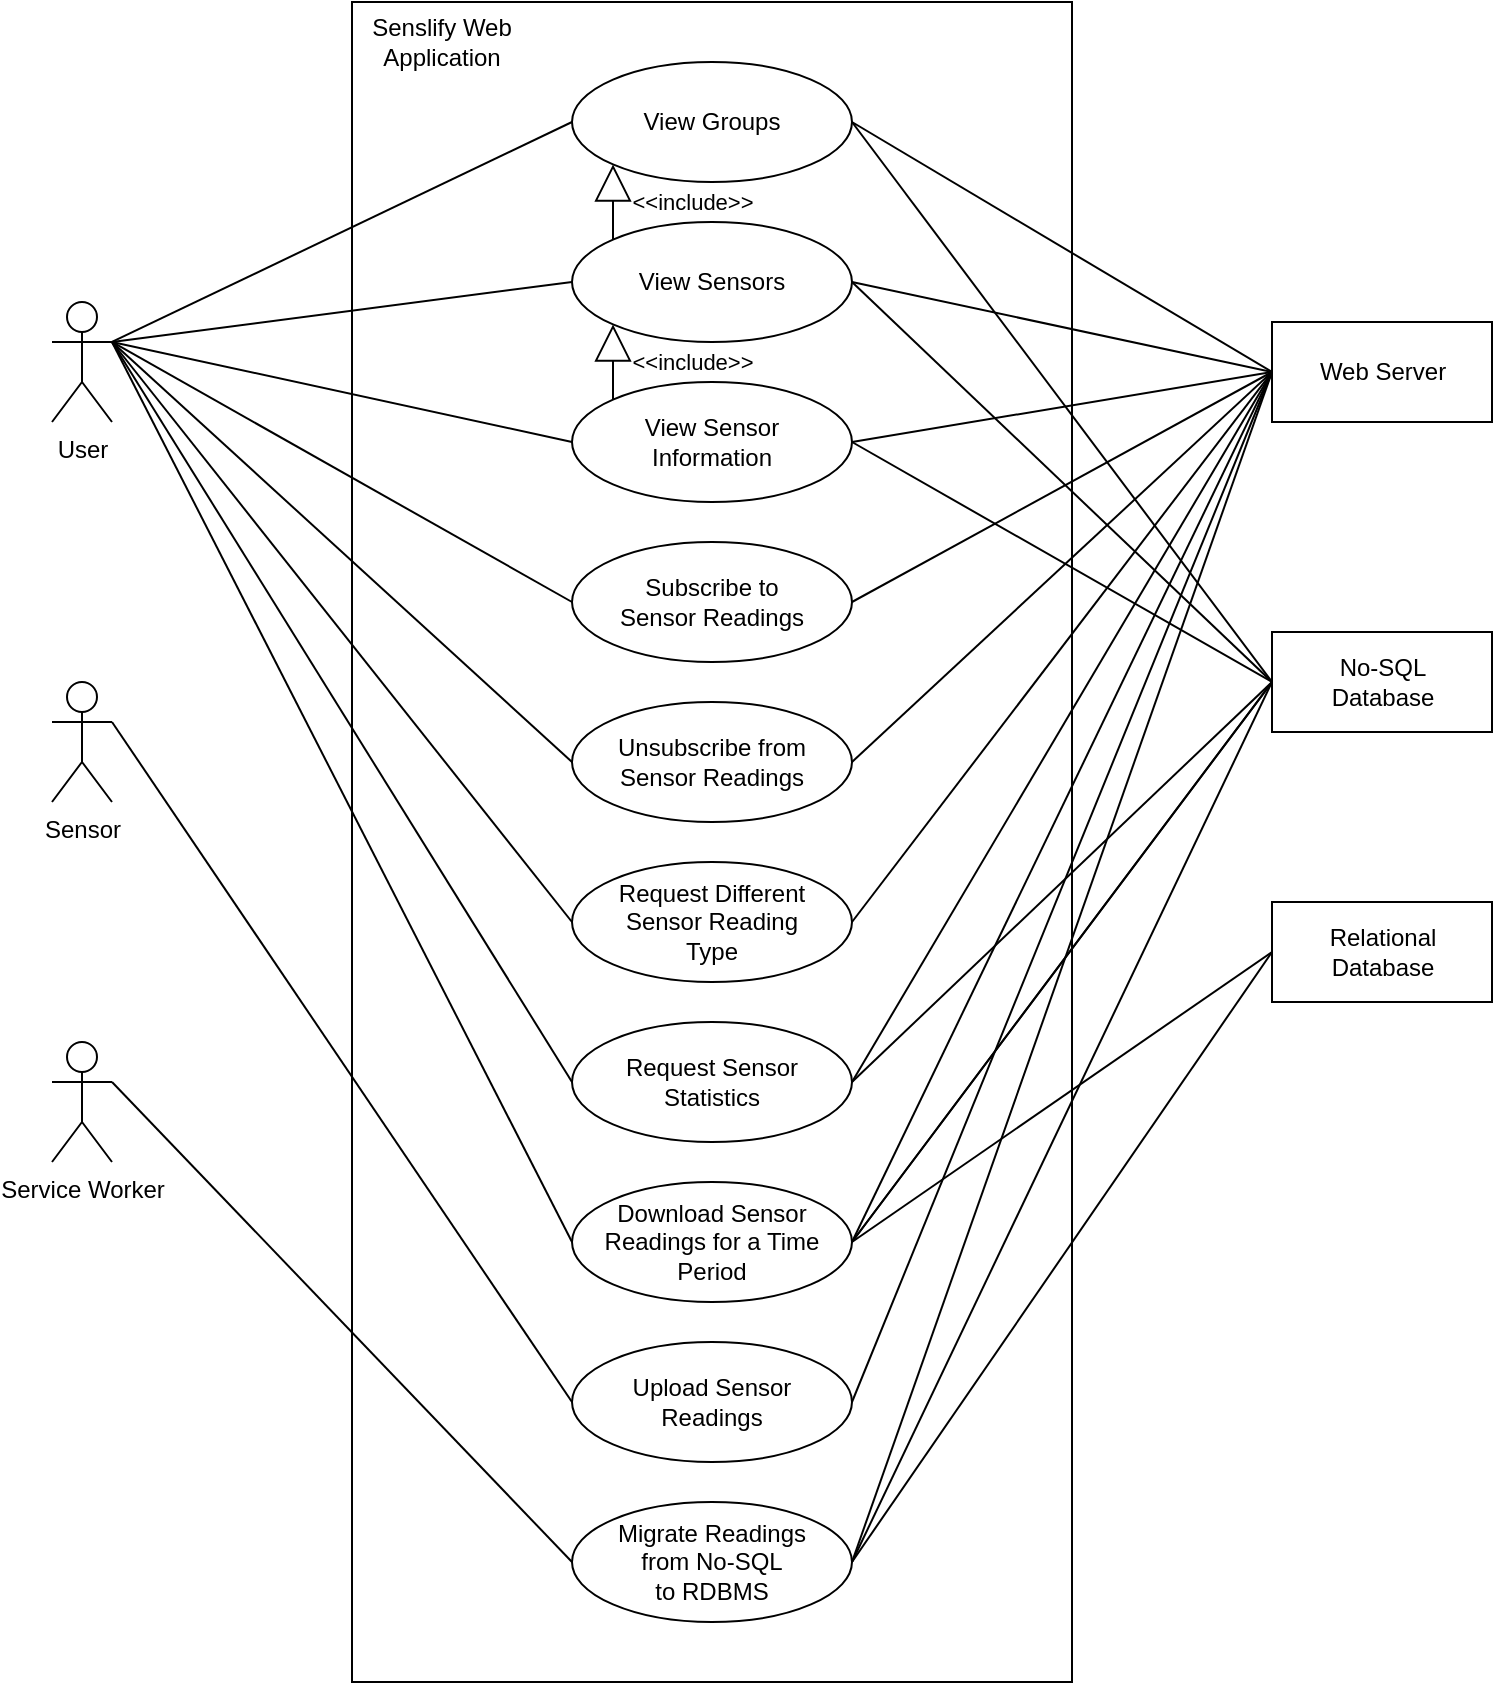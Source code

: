 <mxfile version="14.7.9" type="device"><diagram id="jDdJe5Kzc1ZhkcdQjOYs" name="Use Case Diagram"><mxGraphModel dx="785" dy="1121" grid="1" gridSize="10" guides="1" tooltips="1" connect="1" arrows="1" fold="1" page="1" pageScale="1" pageWidth="850" pageHeight="1100" math="0" shadow="0"><root><mxCell id="0"/><mxCell id="1" parent="0"/><mxCell id="X6Lk938Rx3pAfz39_x9E-2" value="" style="rounded=0;whiteSpace=wrap;html=1;" parent="1" vertex="1"><mxGeometry x="240" y="130" width="360" height="840" as="geometry"/></mxCell><mxCell id="X6Lk938Rx3pAfz39_x9E-4" value="View Groups" style="ellipse;whiteSpace=wrap;html=1;" parent="1" vertex="1"><mxGeometry x="350" y="160" width="140" height="60" as="geometry"/></mxCell><mxCell id="X6Lk938Rx3pAfz39_x9E-5" value="View Sensors" style="ellipse;whiteSpace=wrap;html=1;" parent="1" vertex="1"><mxGeometry x="350" y="240" width="140" height="60" as="geometry"/></mxCell><mxCell id="X6Lk938Rx3pAfz39_x9E-6" value="&lt;div&gt;View Sensor&lt;/div&gt;&lt;div&gt;Information&lt;br&gt;&lt;/div&gt;" style="ellipse;whiteSpace=wrap;html=1;" parent="1" vertex="1"><mxGeometry x="350" y="320" width="140" height="60" as="geometry"/></mxCell><mxCell id="X6Lk938Rx3pAfz39_x9E-11" value="&lt;div&gt;Upload Sensor&lt;/div&gt;&lt;div&gt;Readings&lt;br&gt;&lt;/div&gt;" style="ellipse;whiteSpace=wrap;html=1;" parent="1" vertex="1"><mxGeometry x="350" y="800" width="140" height="60" as="geometry"/></mxCell><mxCell id="X6Lk938Rx3pAfz39_x9E-12" value="&lt;div&gt;Subscribe to &lt;br&gt;&lt;/div&gt;&lt;div&gt;Sensor Readings&lt;br&gt;&lt;/div&gt;" style="ellipse;whiteSpace=wrap;html=1;" parent="1" vertex="1"><mxGeometry x="350" y="400" width="140" height="60" as="geometry"/></mxCell><mxCell id="X6Lk938Rx3pAfz39_x9E-13" value="&lt;div&gt;Unsubscribe from&lt;/div&gt;&lt;div&gt;Sensor Readings&lt;br&gt;&lt;/div&gt;" style="ellipse;whiteSpace=wrap;html=1;" parent="1" vertex="1"><mxGeometry x="350" y="480" width="140" height="60" as="geometry"/></mxCell><mxCell id="X6Lk938Rx3pAfz39_x9E-14" value="&lt;div&gt;Request Sensor&lt;/div&gt;&lt;div&gt;Statistics&lt;br&gt;&lt;/div&gt;" style="ellipse;whiteSpace=wrap;html=1;" parent="1" vertex="1"><mxGeometry x="350" y="640" width="140" height="60" as="geometry"/></mxCell><mxCell id="X6Lk938Rx3pAfz39_x9E-15" value="&lt;div&gt;Download Sensor &lt;br&gt;&lt;/div&gt;&lt;div&gt;Readings for a Time&lt;/div&gt;&lt;div&gt;Period&lt;br&gt;&lt;/div&gt;" style="ellipse;whiteSpace=wrap;html=1;" parent="1" vertex="1"><mxGeometry x="350" y="720" width="140" height="60" as="geometry"/></mxCell><mxCell id="X6Lk938Rx3pAfz39_x9E-16" value="User" style="shape=umlActor;verticalLabelPosition=bottom;verticalAlign=top;html=1;" parent="1" vertex="1"><mxGeometry x="90" y="280" width="30" height="60" as="geometry"/></mxCell><mxCell id="X6Lk938Rx3pAfz39_x9E-17" value="Sensor" style="shape=umlActor;verticalLabelPosition=bottom;verticalAlign=top;html=1;" parent="1" vertex="1"><mxGeometry x="90" y="470" width="30" height="60" as="geometry"/></mxCell><mxCell id="X6Lk938Rx3pAfz39_x9E-18" value="Web Server" style="html=1;" parent="1" vertex="1"><mxGeometry x="700" y="290" width="110" height="50" as="geometry"/></mxCell><mxCell id="X6Lk938Rx3pAfz39_x9E-19" value="No-SQL&lt;br&gt;Database" style="html=1;" parent="1" vertex="1"><mxGeometry x="700" y="445" width="110" height="50" as="geometry"/></mxCell><mxCell id="X6Lk938Rx3pAfz39_x9E-20" value="&lt;div&gt;Relational&lt;/div&gt;&lt;div&gt;Database&lt;br&gt;&lt;/div&gt;" style="html=1;" parent="1" vertex="1"><mxGeometry x="700" y="580" width="110" height="50" as="geometry"/></mxCell><mxCell id="X6Lk938Rx3pAfz39_x9E-21" value="Service Worker" style="shape=umlActor;verticalLabelPosition=bottom;verticalAlign=top;html=1;" parent="1" vertex="1"><mxGeometry x="90" y="650" width="30" height="60" as="geometry"/></mxCell><mxCell id="X6Lk938Rx3pAfz39_x9E-22" value="&lt;div&gt;Migrate Readings&lt;/div&gt;&lt;div&gt;from No-SQL&lt;/div&gt;&lt;div&gt;to RDBMS&lt;br&gt;&lt;/div&gt;" style="ellipse;whiteSpace=wrap;html=1;" parent="1" vertex="1"><mxGeometry x="350" y="880" width="140" height="60" as="geometry"/></mxCell><mxCell id="X6Lk938Rx3pAfz39_x9E-23" value="" style="endArrow=none;endFill=0;endSize=12;html=1;exitX=1;exitY=0.333;exitDx=0;exitDy=0;exitPerimeter=0;entryX=0;entryY=0.5;entryDx=0;entryDy=0;" parent="1" source="X6Lk938Rx3pAfz39_x9E-16" target="X6Lk938Rx3pAfz39_x9E-4" edge="1"><mxGeometry width="160" relative="1" as="geometry"><mxPoint x="360" y="600" as="sourcePoint"/><mxPoint x="520" y="600" as="targetPoint"/></mxGeometry></mxCell><mxCell id="X6Lk938Rx3pAfz39_x9E-24" value="" style="endArrow=none;endFill=0;endSize=12;html=1;exitX=1;exitY=0.333;exitDx=0;exitDy=0;exitPerimeter=0;entryX=0;entryY=0.5;entryDx=0;entryDy=0;" parent="1" source="X6Lk938Rx3pAfz39_x9E-16" target="X6Lk938Rx3pAfz39_x9E-5" edge="1"><mxGeometry width="160" relative="1" as="geometry"><mxPoint x="130" y="310" as="sourcePoint"/><mxPoint x="360" y="200" as="targetPoint"/></mxGeometry></mxCell><mxCell id="X6Lk938Rx3pAfz39_x9E-25" value="" style="endArrow=none;endFill=0;endSize=12;html=1;exitX=1;exitY=0.333;exitDx=0;exitDy=0;exitPerimeter=0;entryX=0;entryY=0.5;entryDx=0;entryDy=0;" parent="1" source="X6Lk938Rx3pAfz39_x9E-16" target="X6Lk938Rx3pAfz39_x9E-6" edge="1"><mxGeometry width="160" relative="1" as="geometry"><mxPoint x="130" y="310" as="sourcePoint"/><mxPoint x="360" y="280" as="targetPoint"/></mxGeometry></mxCell><mxCell id="X6Lk938Rx3pAfz39_x9E-26" value="" style="endArrow=none;endFill=0;endSize=12;html=1;exitX=1;exitY=0.333;exitDx=0;exitDy=0;exitPerimeter=0;entryX=0;entryY=0.5;entryDx=0;entryDy=0;" parent="1" source="X6Lk938Rx3pAfz39_x9E-16" target="X6Lk938Rx3pAfz39_x9E-12" edge="1"><mxGeometry width="160" relative="1" as="geometry"><mxPoint x="140" y="320" as="sourcePoint"/><mxPoint x="370" y="290" as="targetPoint"/></mxGeometry></mxCell><mxCell id="X6Lk938Rx3pAfz39_x9E-27" value="" style="endArrow=none;endFill=0;endSize=12;html=1;exitX=1;exitY=0.333;exitDx=0;exitDy=0;exitPerimeter=0;entryX=0;entryY=0.5;entryDx=0;entryDy=0;" parent="1" source="X6Lk938Rx3pAfz39_x9E-16" target="X6Lk938Rx3pAfz39_x9E-13" edge="1"><mxGeometry width="160" relative="1" as="geometry"><mxPoint x="150" y="330" as="sourcePoint"/><mxPoint x="380" y="300" as="targetPoint"/></mxGeometry></mxCell><mxCell id="X6Lk938Rx3pAfz39_x9E-28" value="" style="endArrow=none;endFill=0;endSize=12;html=1;exitX=1;exitY=0.333;exitDx=0;exitDy=0;exitPerimeter=0;entryX=0;entryY=0.5;entryDx=0;entryDy=0;" parent="1" source="X6Lk938Rx3pAfz39_x9E-17" target="X6Lk938Rx3pAfz39_x9E-11" edge="1"><mxGeometry width="160" relative="1" as="geometry"><mxPoint x="160" y="340" as="sourcePoint"/><mxPoint x="390" y="310" as="targetPoint"/></mxGeometry></mxCell><mxCell id="X6Lk938Rx3pAfz39_x9E-29" value="" style="endArrow=none;endFill=0;endSize=12;html=1;exitX=1;exitY=0.333;exitDx=0;exitDy=0;exitPerimeter=0;entryX=0;entryY=0.5;entryDx=0;entryDy=0;" parent="1" source="X6Lk938Rx3pAfz39_x9E-21" target="X6Lk938Rx3pAfz39_x9E-22" edge="1"><mxGeometry width="160" relative="1" as="geometry"><mxPoint x="170" y="350" as="sourcePoint"/><mxPoint x="400" y="320" as="targetPoint"/></mxGeometry></mxCell><mxCell id="X6Lk938Rx3pAfz39_x9E-30" value="" style="endArrow=none;endFill=0;endSize=12;html=1;exitX=1;exitY=0.333;exitDx=0;exitDy=0;exitPerimeter=0;entryX=0;entryY=0.5;entryDx=0;entryDy=0;" parent="1" source="X6Lk938Rx3pAfz39_x9E-16" target="X6Lk938Rx3pAfz39_x9E-14" edge="1"><mxGeometry width="160" relative="1" as="geometry"><mxPoint x="180" y="360" as="sourcePoint"/><mxPoint x="410" y="330" as="targetPoint"/></mxGeometry></mxCell><mxCell id="X6Lk938Rx3pAfz39_x9E-36" value="" style="endArrow=none;endFill=0;endSize=12;html=1;exitX=1;exitY=0.5;exitDx=0;exitDy=0;entryX=0;entryY=0.5;entryDx=0;entryDy=0;" parent="1" source="X6Lk938Rx3pAfz39_x9E-4" target="X6Lk938Rx3pAfz39_x9E-18" edge="1"><mxGeometry width="160" relative="1" as="geometry"><mxPoint x="360" y="600" as="sourcePoint"/><mxPoint x="520" y="600" as="targetPoint"/></mxGeometry></mxCell><mxCell id="X6Lk938Rx3pAfz39_x9E-37" value="" style="endArrow=none;endFill=0;endSize=12;html=1;exitX=1;exitY=0.5;exitDx=0;exitDy=0;entryX=0;entryY=0.5;entryDx=0;entryDy=0;" parent="1" source="X6Lk938Rx3pAfz39_x9E-5" target="X6Lk938Rx3pAfz39_x9E-18" edge="1"><mxGeometry width="160" relative="1" as="geometry"><mxPoint x="200" y="380" as="sourcePoint"/><mxPoint x="430" y="350" as="targetPoint"/></mxGeometry></mxCell><mxCell id="X6Lk938Rx3pAfz39_x9E-38" value="" style="endArrow=none;endFill=0;endSize=12;html=1;exitX=1;exitY=0.5;exitDx=0;exitDy=0;entryX=0;entryY=0.5;entryDx=0;entryDy=0;" parent="1" source="X6Lk938Rx3pAfz39_x9E-6" target="X6Lk938Rx3pAfz39_x9E-18" edge="1"><mxGeometry width="160" relative="1" as="geometry"><mxPoint x="210" y="390" as="sourcePoint"/><mxPoint x="440" y="360" as="targetPoint"/></mxGeometry></mxCell><mxCell id="X6Lk938Rx3pAfz39_x9E-39" value="" style="endArrow=none;endFill=0;endSize=12;html=1;exitX=1;exitY=0.5;exitDx=0;exitDy=0;entryX=0;entryY=0.5;entryDx=0;entryDy=0;" parent="1" source="X6Lk938Rx3pAfz39_x9E-12" target="X6Lk938Rx3pAfz39_x9E-18" edge="1"><mxGeometry width="160" relative="1" as="geometry"><mxPoint x="220" y="400" as="sourcePoint"/><mxPoint x="680" y="400" as="targetPoint"/></mxGeometry></mxCell><mxCell id="X6Lk938Rx3pAfz39_x9E-40" value="" style="endArrow=none;endFill=0;endSize=12;html=1;exitX=1;exitY=0.5;exitDx=0;exitDy=0;entryX=0;entryY=0.5;entryDx=0;entryDy=0;" parent="1" source="X6Lk938Rx3pAfz39_x9E-13" target="X6Lk938Rx3pAfz39_x9E-18" edge="1"><mxGeometry width="160" relative="1" as="geometry"><mxPoint x="230" y="410" as="sourcePoint"/><mxPoint x="460" y="380" as="targetPoint"/></mxGeometry></mxCell><mxCell id="X6Lk938Rx3pAfz39_x9E-41" value="" style="endArrow=none;endFill=0;endSize=12;html=1;exitX=1;exitY=0.5;exitDx=0;exitDy=0;entryX=0;entryY=0.5;entryDx=0;entryDy=0;" parent="1" source="X6Lk938Rx3pAfz39_x9E-14" target="X6Lk938Rx3pAfz39_x9E-18" edge="1"><mxGeometry width="160" relative="1" as="geometry"><mxPoint x="240" y="420" as="sourcePoint"/><mxPoint x="470" y="390" as="targetPoint"/></mxGeometry></mxCell><mxCell id="X6Lk938Rx3pAfz39_x9E-42" value="" style="endArrow=none;endFill=0;endSize=12;html=1;entryX=0;entryY=0.5;entryDx=0;entryDy=0;exitX=1;exitY=0.5;exitDx=0;exitDy=0;" parent="1" source="X6Lk938Rx3pAfz39_x9E-15" target="X6Lk938Rx3pAfz39_x9E-18" edge="1"><mxGeometry width="160" relative="1" as="geometry"><mxPoint x="250" y="430" as="sourcePoint"/><mxPoint x="480" y="400" as="targetPoint"/></mxGeometry></mxCell><mxCell id="X6Lk938Rx3pAfz39_x9E-43" value="" style="endArrow=none;endFill=0;endSize=12;html=1;exitX=1;exitY=0.333;exitDx=0;exitDy=0;exitPerimeter=0;entryX=0;entryY=0.5;entryDx=0;entryDy=0;" parent="1" source="X6Lk938Rx3pAfz39_x9E-16" target="X6Lk938Rx3pAfz39_x9E-15" edge="1"><mxGeometry width="160" relative="1" as="geometry"><mxPoint x="260" y="440" as="sourcePoint"/><mxPoint x="360" y="670" as="targetPoint"/></mxGeometry></mxCell><mxCell id="X6Lk938Rx3pAfz39_x9E-44" value="" style="endArrow=none;endFill=0;endSize=12;html=1;exitX=1;exitY=0.5;exitDx=0;exitDy=0;entryX=0;entryY=0.5;entryDx=0;entryDy=0;" parent="1" source="X6Lk938Rx3pAfz39_x9E-11" target="X6Lk938Rx3pAfz39_x9E-18" edge="1"><mxGeometry width="160" relative="1" as="geometry"><mxPoint x="270" y="450" as="sourcePoint"/><mxPoint x="500" y="420" as="targetPoint"/></mxGeometry></mxCell><mxCell id="X6Lk938Rx3pAfz39_x9E-45" value="" style="endArrow=none;endFill=0;endSize=12;html=1;exitX=1;exitY=0.5;exitDx=0;exitDy=0;entryX=0;entryY=0.5;entryDx=0;entryDy=0;" parent="1" source="X6Lk938Rx3pAfz39_x9E-22" target="X6Lk938Rx3pAfz39_x9E-18" edge="1"><mxGeometry width="160" relative="1" as="geometry"><mxPoint x="280" y="460" as="sourcePoint"/><mxPoint x="510" y="430" as="targetPoint"/></mxGeometry></mxCell><mxCell id="X6Lk938Rx3pAfz39_x9E-46" value="&amp;lt;&amp;lt;include&amp;gt;&amp;gt;" style="endArrow=block;endSize=16;endFill=0;html=1;entryX=0;entryY=1;entryDx=0;entryDy=0;exitX=0;exitY=0;exitDx=0;exitDy=0;" parent="1" source="X6Lk938Rx3pAfz39_x9E-5" target="X6Lk938Rx3pAfz39_x9E-4" edge="1"><mxGeometry x="0.005" y="-39" width="160" relative="1" as="geometry"><mxPoint x="371" y="250" as="sourcePoint"/><mxPoint x="520" y="600" as="targetPoint"/><mxPoint as="offset"/></mxGeometry></mxCell><mxCell id="X6Lk938Rx3pAfz39_x9E-47" value="&amp;lt;&amp;lt;include&amp;gt;&amp;gt;" style="endArrow=block;endSize=16;endFill=0;html=1;entryX=0;entryY=1;entryDx=0;entryDy=0;" parent="1" target="X6Lk938Rx3pAfz39_x9E-5" edge="1"><mxGeometry x="0.005" y="-39" width="160" relative="1" as="geometry"><mxPoint x="370.5" y="328.79" as="sourcePoint"/><mxPoint x="370.003" y="290.003" as="targetPoint"/><mxPoint as="offset"/></mxGeometry></mxCell><mxCell id="X6Lk938Rx3pAfz39_x9E-49" value="" style="endArrow=none;endFill=0;endSize=12;html=1;exitX=1;exitY=0.5;exitDx=0;exitDy=0;entryX=0;entryY=0.5;entryDx=0;entryDy=0;" parent="1" source="X6Lk938Rx3pAfz39_x9E-4" target="X6Lk938Rx3pAfz39_x9E-19" edge="1"><mxGeometry width="160" relative="1" as="geometry"><mxPoint x="500" y="200.0" as="sourcePoint"/><mxPoint x="710" y="325" as="targetPoint"/></mxGeometry></mxCell><mxCell id="X6Lk938Rx3pAfz39_x9E-50" value="" style="endArrow=none;endFill=0;endSize=12;html=1;entryX=0;entryY=0.5;entryDx=0;entryDy=0;exitX=1;exitY=0.5;exitDx=0;exitDy=0;" parent="1" source="X6Lk938Rx3pAfz39_x9E-5" target="X6Lk938Rx3pAfz39_x9E-19" edge="1"><mxGeometry width="160" relative="1" as="geometry"><mxPoint x="510" y="210.0" as="sourcePoint"/><mxPoint x="720" y="335" as="targetPoint"/></mxGeometry></mxCell><mxCell id="X6Lk938Rx3pAfz39_x9E-51" value="" style="endArrow=none;endFill=0;endSize=12;html=1;exitX=1;exitY=0.5;exitDx=0;exitDy=0;entryX=0;entryY=0.5;entryDx=0;entryDy=0;" parent="1" source="X6Lk938Rx3pAfz39_x9E-6" target="X6Lk938Rx3pAfz39_x9E-19" edge="1"><mxGeometry width="160" relative="1" as="geometry"><mxPoint x="520" y="220.0" as="sourcePoint"/><mxPoint x="730" y="345" as="targetPoint"/></mxGeometry></mxCell><mxCell id="X6Lk938Rx3pAfz39_x9E-54" value="" style="endArrow=none;endFill=0;endSize=12;html=1;exitX=1;exitY=0.5;exitDx=0;exitDy=0;entryX=0;entryY=0.5;entryDx=0;entryDy=0;" parent="1" source="X6Lk938Rx3pAfz39_x9E-14" target="X6Lk938Rx3pAfz39_x9E-19" edge="1"><mxGeometry width="160" relative="1" as="geometry"><mxPoint x="550" y="250.0" as="sourcePoint"/><mxPoint x="760" y="375" as="targetPoint"/></mxGeometry></mxCell><mxCell id="X6Lk938Rx3pAfz39_x9E-55" value="" style="endArrow=none;endFill=0;endSize=12;html=1;entryX=0;entryY=0.5;entryDx=0;entryDy=0;exitX=1;exitY=0.5;exitDx=0;exitDy=0;" parent="1" source="X6Lk938Rx3pAfz39_x9E-15" target="X6Lk938Rx3pAfz39_x9E-19" edge="1"><mxGeometry width="160" relative="1" as="geometry"><mxPoint x="620" y="665" as="sourcePoint"/><mxPoint x="770" y="385" as="targetPoint"/></mxGeometry></mxCell><mxCell id="X6Lk938Rx3pAfz39_x9E-56" value="" style="endArrow=none;endFill=0;endSize=12;html=1;exitX=1;exitY=0.5;exitDx=0;exitDy=0;entryX=0;entryY=0.5;entryDx=0;entryDy=0;" parent="1" source="X6Lk938Rx3pAfz39_x9E-15" target="X6Lk938Rx3pAfz39_x9E-20" edge="1"><mxGeometry width="160" relative="1" as="geometry"><mxPoint x="570" y="270.0" as="sourcePoint"/><mxPoint x="780" y="395" as="targetPoint"/></mxGeometry></mxCell><mxCell id="X6Lk938Rx3pAfz39_x9E-57" value="" style="endArrow=none;endFill=0;endSize=12;html=1;entryX=0;entryY=0.5;entryDx=0;entryDy=0;" parent="1" target="X6Lk938Rx3pAfz39_x9E-19" edge="1"><mxGeometry width="160" relative="1" as="geometry"><mxPoint x="490" y="750" as="sourcePoint"/><mxPoint x="790" y="405" as="targetPoint"/></mxGeometry></mxCell><mxCell id="X6Lk938Rx3pAfz39_x9E-58" value="" style="endArrow=none;endFill=0;endSize=12;html=1;exitX=1;exitY=0.5;exitDx=0;exitDy=0;entryX=0;entryY=0.5;entryDx=0;entryDy=0;" parent="1" source="X6Lk938Rx3pAfz39_x9E-22" target="X6Lk938Rx3pAfz39_x9E-19" edge="1"><mxGeometry width="160" relative="1" as="geometry"><mxPoint x="590" y="290.0" as="sourcePoint"/><mxPoint x="800" y="415" as="targetPoint"/></mxGeometry></mxCell><mxCell id="X6Lk938Rx3pAfz39_x9E-59" value="" style="endArrow=none;endFill=0;endSize=12;html=1;exitX=1;exitY=0.5;exitDx=0;exitDy=0;entryX=0;entryY=0.5;entryDx=0;entryDy=0;" parent="1" source="X6Lk938Rx3pAfz39_x9E-22" target="X6Lk938Rx3pAfz39_x9E-20" edge="1"><mxGeometry width="160" relative="1" as="geometry"><mxPoint x="600" y="300.0" as="sourcePoint"/><mxPoint x="810" y="425" as="targetPoint"/></mxGeometry></mxCell><mxCell id="X6Lk938Rx3pAfz39_x9E-60" value="Senslify Web Application" style="text;html=1;strokeColor=none;fillColor=none;align=center;verticalAlign=middle;whiteSpace=wrap;rounded=0;" parent="1" vertex="1"><mxGeometry x="240" y="140" width="90" height="20" as="geometry"/></mxCell><mxCell id="8FzkJ6t0PpCLTLMWmaDm-6" value="&lt;div&gt;Request Different&lt;/div&gt;&lt;div&gt;Sensor Reading&lt;br&gt;Type&lt;br&gt;&lt;/div&gt;" style="ellipse;whiteSpace=wrap;html=1;" vertex="1" parent="1"><mxGeometry x="350" y="560" width="140" height="60" as="geometry"/></mxCell><mxCell id="8FzkJ6t0PpCLTLMWmaDm-7" value="" style="endArrow=none;html=1;entryX=0;entryY=0.5;entryDx=0;entryDy=0;" edge="1" parent="1" target="8FzkJ6t0PpCLTLMWmaDm-6"><mxGeometry width="50" height="50" relative="1" as="geometry"><mxPoint x="120" y="300" as="sourcePoint"/><mxPoint x="430" y="540" as="targetPoint"/></mxGeometry></mxCell><mxCell id="8FzkJ6t0PpCLTLMWmaDm-8" value="" style="endArrow=none;html=1;exitX=1;exitY=0.5;exitDx=0;exitDy=0;entryX=0;entryY=0.5;entryDx=0;entryDy=0;" edge="1" parent="1" source="8FzkJ6t0PpCLTLMWmaDm-6" target="X6Lk938Rx3pAfz39_x9E-18"><mxGeometry width="50" height="50" relative="1" as="geometry"><mxPoint x="380" y="590" as="sourcePoint"/><mxPoint x="430" y="540" as="targetPoint"/></mxGeometry></mxCell></root></mxGraphModel></diagram></mxfile>